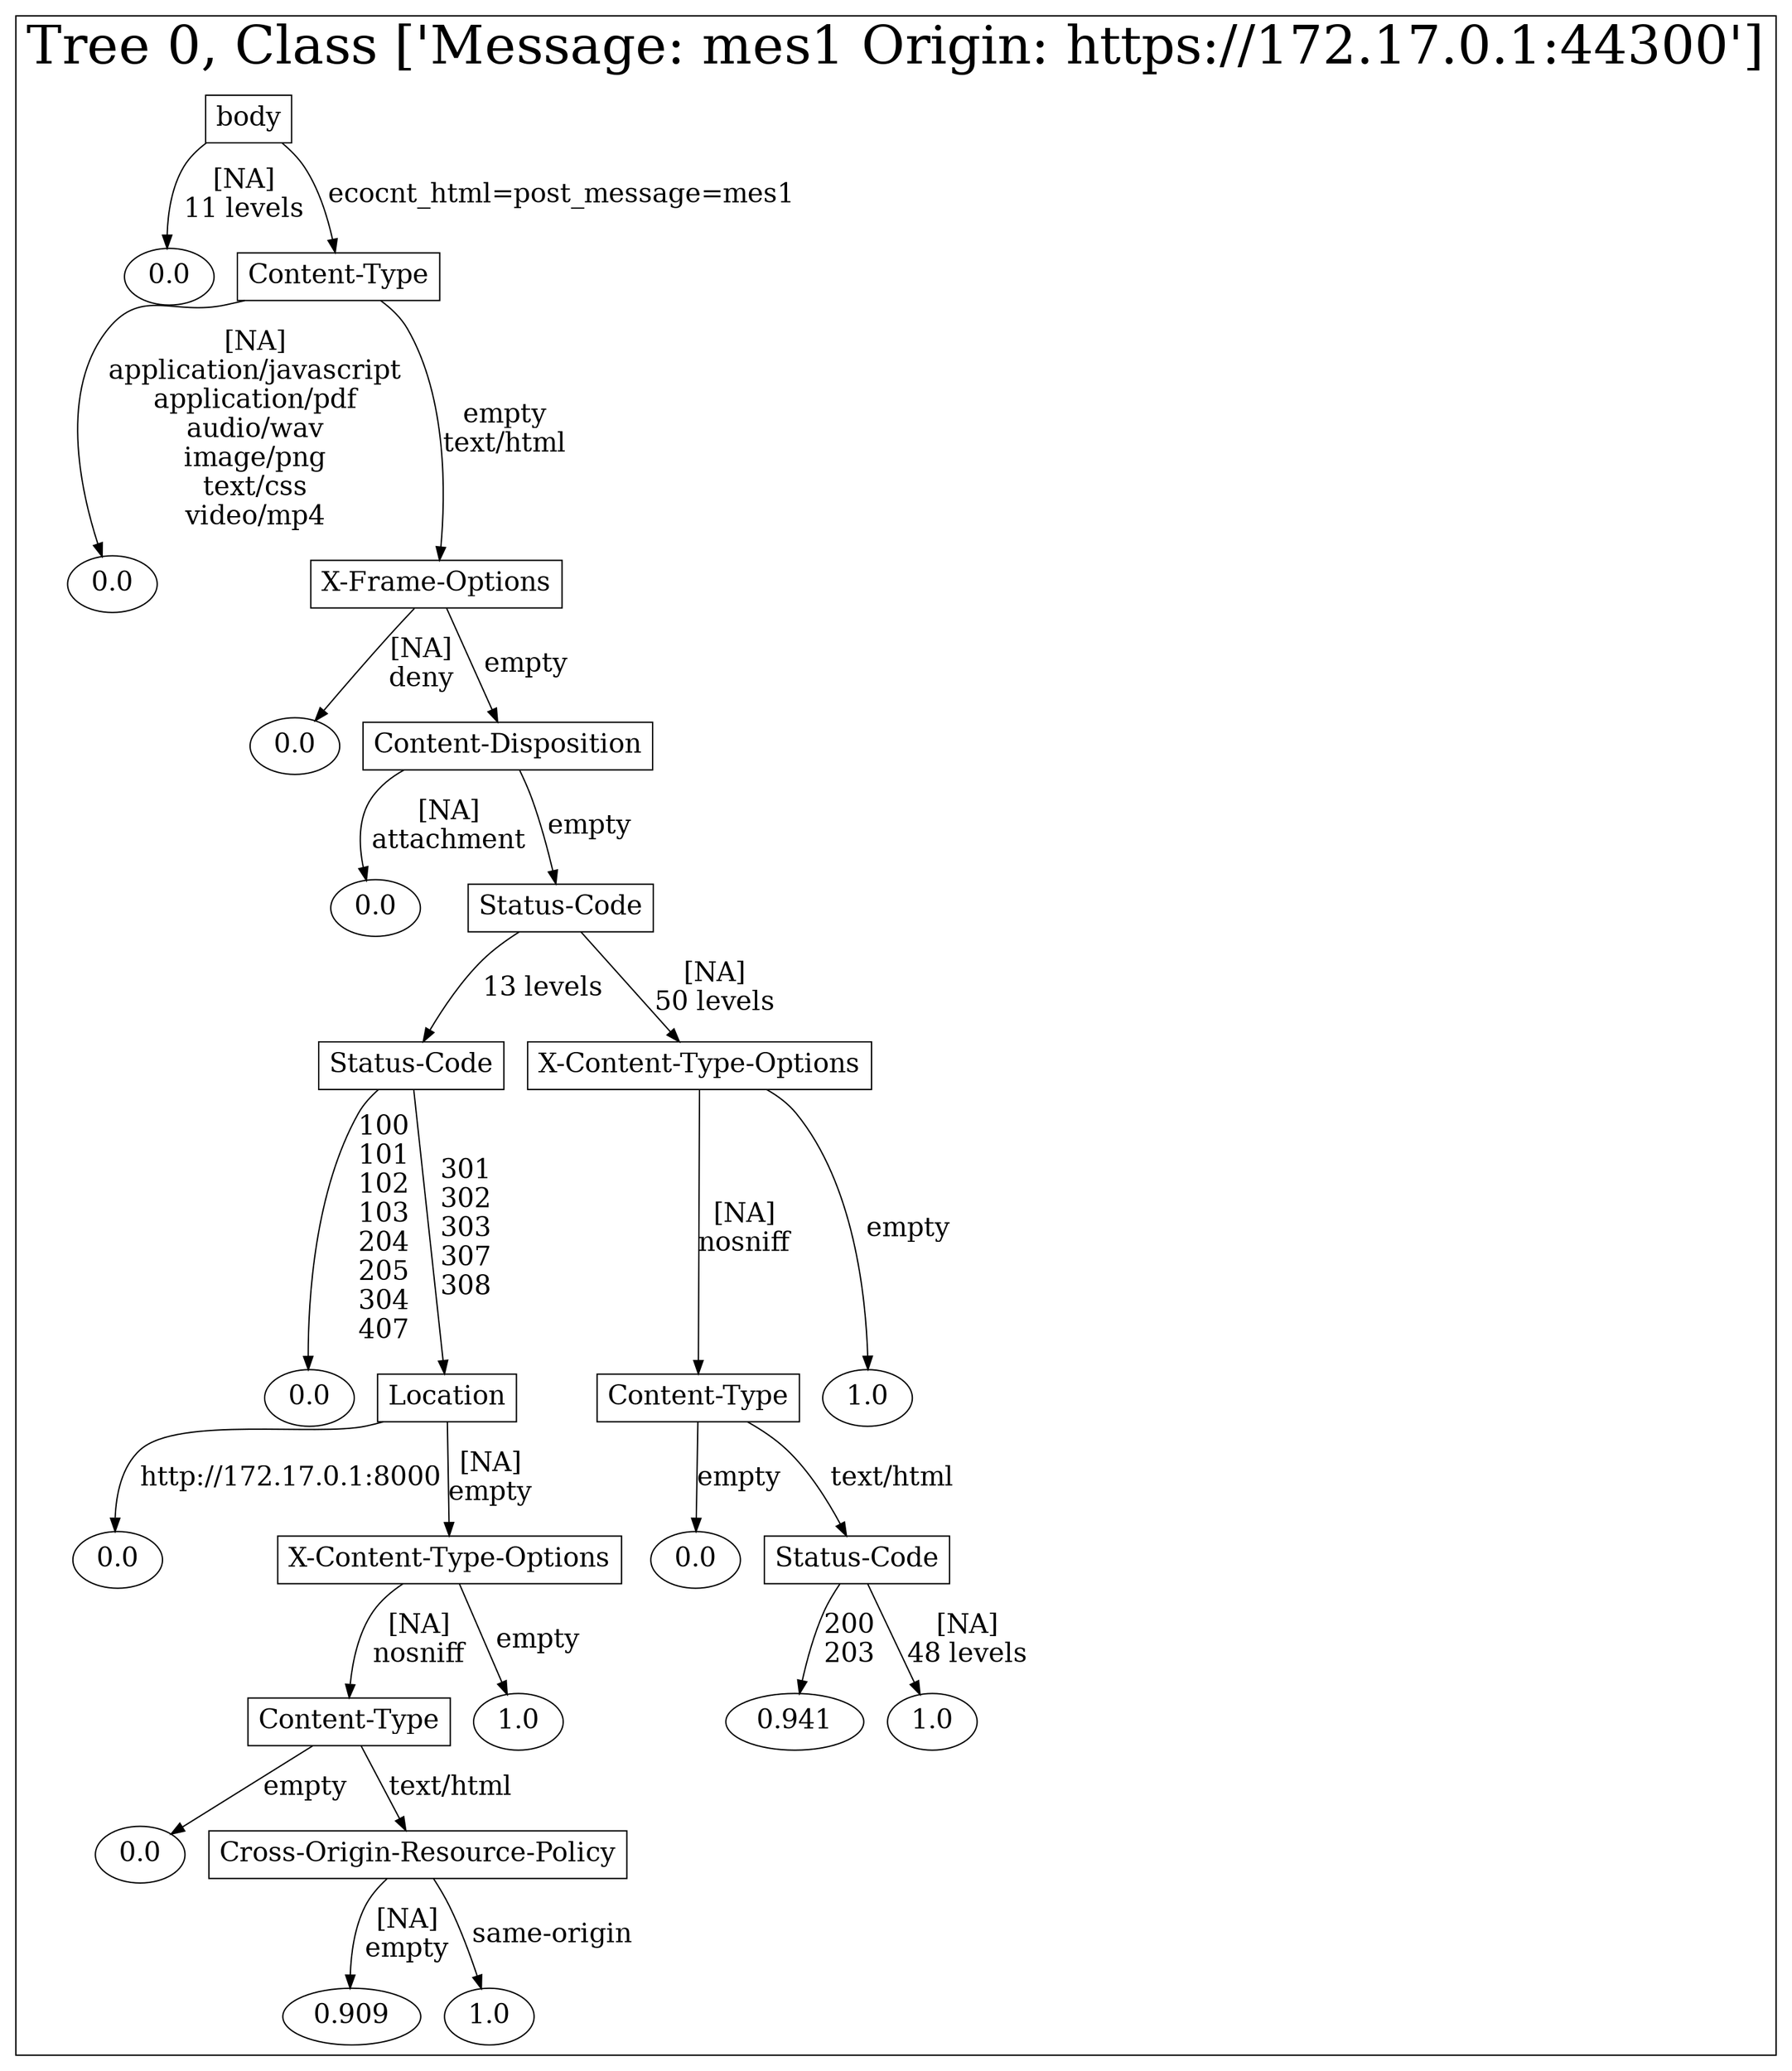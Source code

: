 /*
Generated by:
    http://https://github.com/h2oai/h2o-3/tree/master/h2o-genmodel/src/main/java/hex/genmodel/tools/PrintMojo.java
*/

/*
On a mac:

$ brew install graphviz
$ dot -Tpng file.gv -o file.png
$ open file.png
*/

digraph G {

subgraph cluster_0 {
/* Nodes */

/* Level 0 */
{
"SG_0_Node_0" [shape=box, fontsize=20, label="body"]
}

/* Level 1 */
{
"SG_0_Node_15" [fontsize=20, label="0.0"]
"SG_0_Node_1" [shape=box, fontsize=20, label="Content-Type"]
}

/* Level 2 */
{
"SG_0_Node_16" [fontsize=20, label="0.0"]
"SG_0_Node_2" [shape=box, fontsize=20, label="X-Frame-Options"]
}

/* Level 3 */
{
"SG_0_Node_17" [fontsize=20, label="0.0"]
"SG_0_Node_3" [shape=box, fontsize=20, label="Content-Disposition"]
}

/* Level 4 */
{
"SG_0_Node_18" [fontsize=20, label="0.0"]
"SG_0_Node_4" [shape=box, fontsize=20, label="Status-Code"]
}

/* Level 5 */
{
"SG_0_Node_5" [shape=box, fontsize=20, label="Status-Code"]
"SG_0_Node_6" [shape=box, fontsize=20, label="X-Content-Type-Options"]
}

/* Level 6 */
{
"SG_0_Node_19" [fontsize=20, label="0.0"]
"SG_0_Node_7" [shape=box, fontsize=20, label="Location"]
"SG_0_Node_8" [shape=box, fontsize=20, label="Content-Type"]
"SG_0_Node_20" [fontsize=20, label="1.0"]
}

/* Level 7 */
{
"SG_0_Node_21" [fontsize=20, label="0.0"]
"SG_0_Node_9" [shape=box, fontsize=20, label="X-Content-Type-Options"]
"SG_0_Node_22" [fontsize=20, label="0.0"]
"SG_0_Node_10" [shape=box, fontsize=20, label="Status-Code"]
}

/* Level 8 */
{
"SG_0_Node_11" [shape=box, fontsize=20, label="Content-Type"]
"SG_0_Node_23" [fontsize=20, label="1.0"]
"SG_0_Node_24" [fontsize=20, label="0.941"]
"SG_0_Node_25" [fontsize=20, label="1.0"]
}

/* Level 9 */
{
"SG_0_Node_26" [fontsize=20, label="0.0"]
"SG_0_Node_13" [shape=box, fontsize=20, label="Cross-Origin-Resource-Policy"]
}

/* Level 10 */
{
"SG_0_Node_27" [fontsize=20, label="0.909"]
"SG_0_Node_28" [fontsize=20, label="1.0"]
}

/* Edges */
"SG_0_Node_0" -> "SG_0_Node_15" [fontsize=20, label="[NA]
11 levels
"]
"SG_0_Node_0" -> "SG_0_Node_1" [fontsize=20, label="ecocnt_html=post_message=mes1
"]
"SG_0_Node_1" -> "SG_0_Node_16" [fontsize=20, label="[NA]
application/javascript
application/pdf
audio/wav
image/png
text/css
video/mp4
"]
"SG_0_Node_1" -> "SG_0_Node_2" [fontsize=20, label="empty
text/html
"]
"SG_0_Node_2" -> "SG_0_Node_17" [fontsize=20, label="[NA]
deny
"]
"SG_0_Node_2" -> "SG_0_Node_3" [fontsize=20, label="empty
"]
"SG_0_Node_3" -> "SG_0_Node_18" [fontsize=20, label="[NA]
attachment
"]
"SG_0_Node_3" -> "SG_0_Node_4" [fontsize=20, label="empty
"]
"SG_0_Node_4" -> "SG_0_Node_5" [fontsize=20, label="13 levels
"]
"SG_0_Node_4" -> "SG_0_Node_6" [fontsize=20, label="[NA]
50 levels
"]
"SG_0_Node_6" -> "SG_0_Node_8" [fontsize=20, label="[NA]
nosniff
"]
"SG_0_Node_6" -> "SG_0_Node_20" [fontsize=20, label="empty
"]
"SG_0_Node_8" -> "SG_0_Node_22" [fontsize=20, label="empty
"]
"SG_0_Node_8" -> "SG_0_Node_10" [fontsize=20, label="text/html
"]
"SG_0_Node_10" -> "SG_0_Node_24" [fontsize=20, label="200
203
"]
"SG_0_Node_10" -> "SG_0_Node_25" [fontsize=20, label="[NA]
48 levels
"]
"SG_0_Node_5" -> "SG_0_Node_19" [fontsize=20, label="100
101
102
103
204
205
304
407
"]
"SG_0_Node_5" -> "SG_0_Node_7" [fontsize=20, label="301
302
303
307
308
"]
"SG_0_Node_7" -> "SG_0_Node_21" [fontsize=20, label="http://172.17.0.1:8000
"]
"SG_0_Node_7" -> "SG_0_Node_9" [fontsize=20, label="[NA]
empty
"]
"SG_0_Node_9" -> "SG_0_Node_11" [fontsize=20, label="[NA]
nosniff
"]
"SG_0_Node_9" -> "SG_0_Node_23" [fontsize=20, label="empty
"]
"SG_0_Node_11" -> "SG_0_Node_26" [fontsize=20, label="empty
"]
"SG_0_Node_11" -> "SG_0_Node_13" [fontsize=20, label="text/html
"]
"SG_0_Node_13" -> "SG_0_Node_27" [fontsize=20, label="[NA]
empty
"]
"SG_0_Node_13" -> "SG_0_Node_28" [fontsize=20, label="same-origin
"]

fontsize=40
label="Tree 0, Class ['Message: mes1 Origin: https://172.17.0.1:44300']"
}

}

